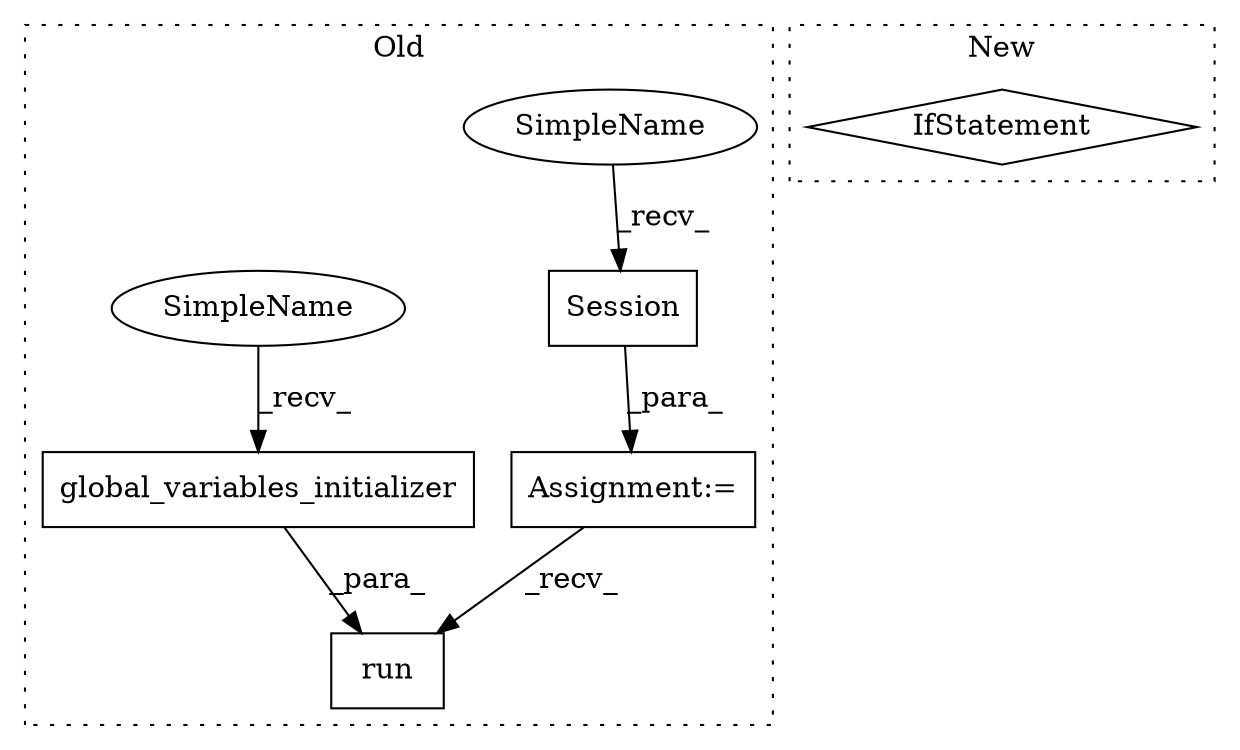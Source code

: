 digraph G {
subgraph cluster0 {
1 [label="Session" a="32" s="9420" l="9" shape="box"];
3 [label="Assignment:=" a="7" s="9408" l="1" shape="box"];
4 [label="global_variables_initializer" a="32" s="9958" l="30" shape="box"];
5 [label="run" a="32" s="9943,9988" l="4,1" shape="box"];
6 [label="SimpleName" a="42" s="9409" l="10" shape="ellipse"];
7 [label="SimpleName" a="42" s="9947" l="10" shape="ellipse"];
label = "Old";
style="dotted";
}
subgraph cluster1 {
2 [label="IfStatement" a="25" s="9601,9606" l="4,2" shape="diamond"];
label = "New";
style="dotted";
}
1 -> 3 [label="_para_"];
3 -> 5 [label="_recv_"];
4 -> 5 [label="_para_"];
6 -> 1 [label="_recv_"];
7 -> 4 [label="_recv_"];
}